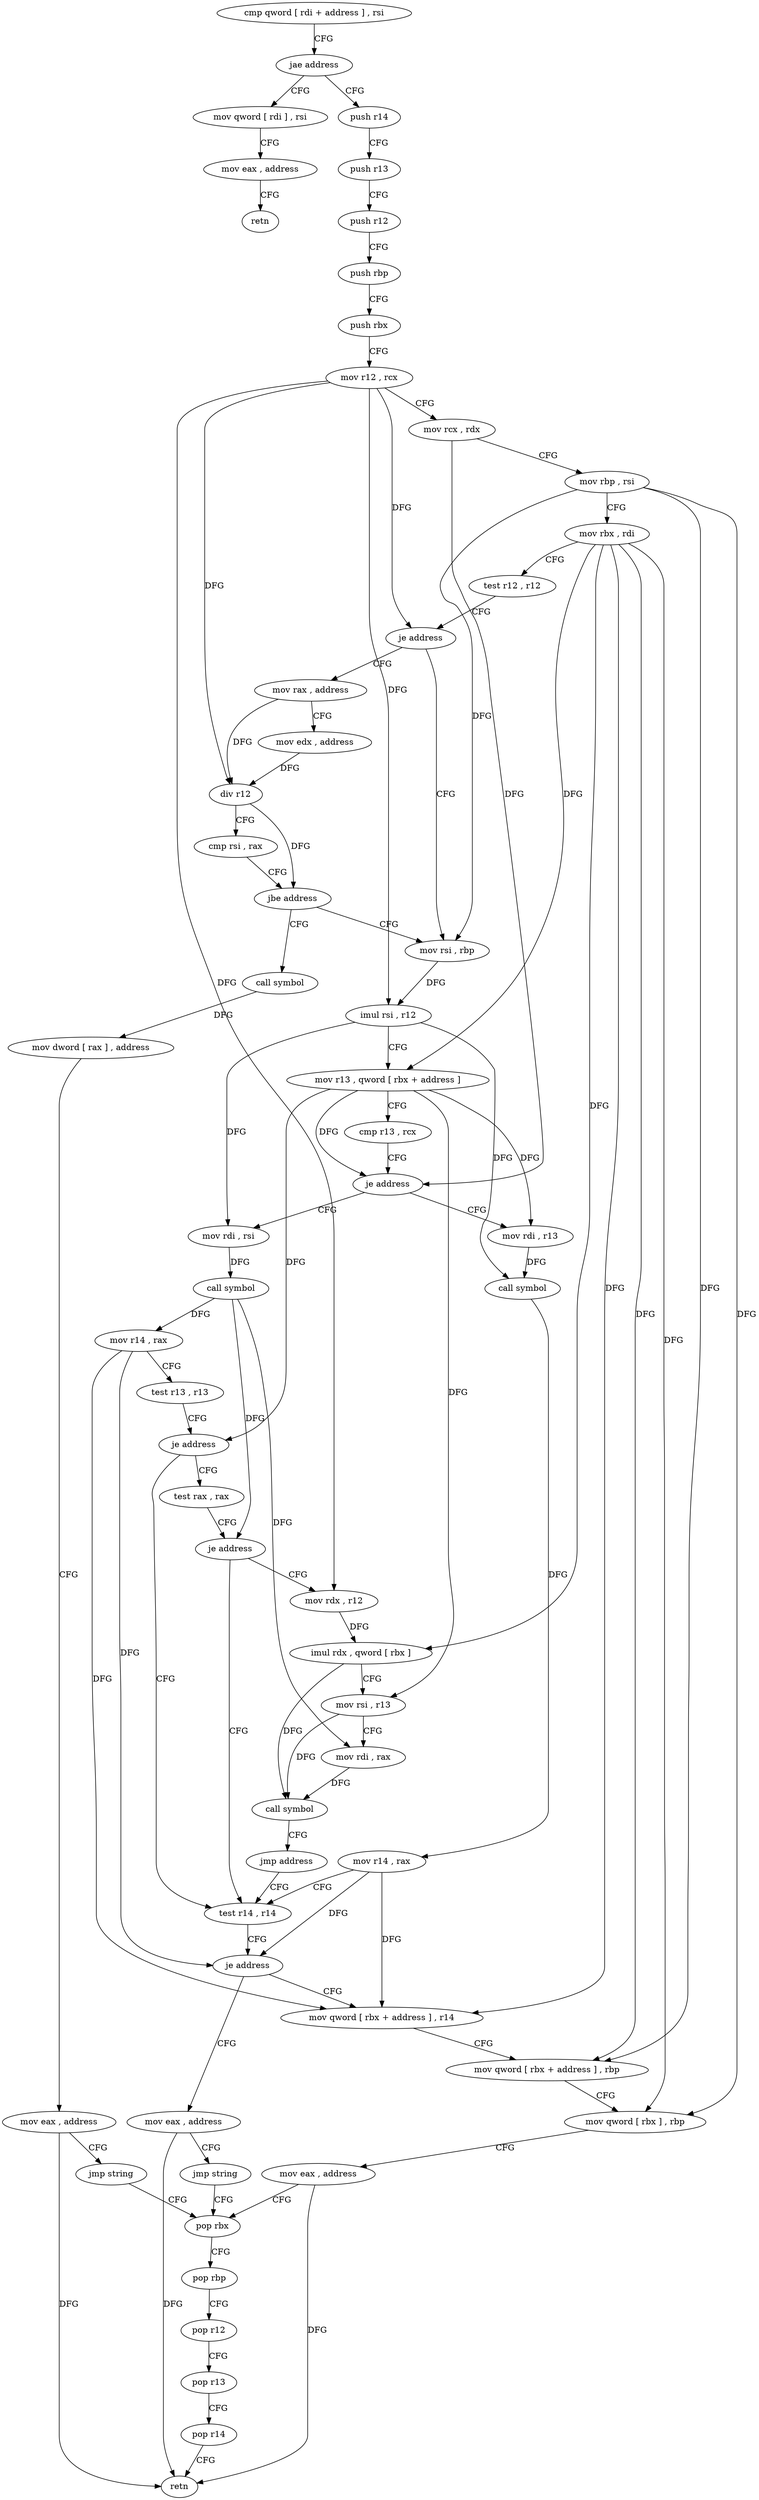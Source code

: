 digraph "func" {
"4398883" [label = "cmp qword [ rdi + address ] , rsi" ]
"4398887" [label = "jae address" ]
"4398952" [label = "mov qword [ rdi ] , rsi" ]
"4398889" [label = "push r14" ]
"4398955" [label = "mov eax , address" ]
"4398960" [label = "retn" ]
"4398891" [label = "push r13" ]
"4398893" [label = "push r12" ]
"4398895" [label = "push rbp" ]
"4398896" [label = "push rbx" ]
"4398897" [label = "mov r12 , rcx" ]
"4398900" [label = "mov rcx , rdx" ]
"4398903" [label = "mov rbp , rsi" ]
"4398906" [label = "mov rbx , rdi" ]
"4398909" [label = "test r12 , r12" ]
"4398912" [label = "je address" ]
"4398961" [label = "mov rsi , rbp" ]
"4398914" [label = "mov rax , address" ]
"4398964" [label = "imul rsi , r12" ]
"4398968" [label = "mov r13 , qword [ rbx + address ]" ]
"4398972" [label = "cmp r13 , rcx" ]
"4398975" [label = "je address" ]
"4399018" [label = "mov rdi , rsi" ]
"4398977" [label = "mov rdi , r13" ]
"4398921" [label = "mov edx , address" ]
"4398926" [label = "div r12" ]
"4398929" [label = "cmp rsi , rax" ]
"4398932" [label = "jbe address" ]
"4398934" [label = "call symbol" ]
"4399021" [label = "call symbol" ]
"4399026" [label = "mov r14 , rax" ]
"4399029" [label = "test r13 , r13" ]
"4399032" [label = "je address" ]
"4398988" [label = "test r14 , r14" ]
"4399034" [label = "test rax , rax" ]
"4398980" [label = "call symbol" ]
"4398985" [label = "mov r14 , rax" ]
"4398939" [label = "mov dword [ rax ] , address" ]
"4398945" [label = "mov eax , address" ]
"4398950" [label = "jmp string" ]
"4399009" [label = "pop rbx" ]
"4398991" [label = "je address" ]
"4399059" [label = "mov eax , address" ]
"4398993" [label = "mov qword [ rbx + address ] , r14" ]
"4399037" [label = "je address" ]
"4399039" [label = "mov rdx , r12" ]
"4399064" [label = "jmp string" ]
"4398997" [label = "mov qword [ rbx + address ] , rbp" ]
"4399001" [label = "mov qword [ rbx ] , rbp" ]
"4399004" [label = "mov eax , address" ]
"4399010" [label = "pop rbp" ]
"4399011" [label = "pop r12" ]
"4399013" [label = "pop r13" ]
"4399015" [label = "pop r14" ]
"4399017" [label = "retn" ]
"4399042" [label = "imul rdx , qword [ rbx ]" ]
"4399046" [label = "mov rsi , r13" ]
"4399049" [label = "mov rdi , rax" ]
"4399052" [label = "call symbol" ]
"4399057" [label = "jmp address" ]
"4398883" -> "4398887" [ label = "CFG" ]
"4398887" -> "4398952" [ label = "CFG" ]
"4398887" -> "4398889" [ label = "CFG" ]
"4398952" -> "4398955" [ label = "CFG" ]
"4398889" -> "4398891" [ label = "CFG" ]
"4398955" -> "4398960" [ label = "CFG" ]
"4398891" -> "4398893" [ label = "CFG" ]
"4398893" -> "4398895" [ label = "CFG" ]
"4398895" -> "4398896" [ label = "CFG" ]
"4398896" -> "4398897" [ label = "CFG" ]
"4398897" -> "4398900" [ label = "CFG" ]
"4398897" -> "4398912" [ label = "DFG" ]
"4398897" -> "4398964" [ label = "DFG" ]
"4398897" -> "4398926" [ label = "DFG" ]
"4398897" -> "4399039" [ label = "DFG" ]
"4398900" -> "4398903" [ label = "CFG" ]
"4398900" -> "4398975" [ label = "DFG" ]
"4398903" -> "4398906" [ label = "CFG" ]
"4398903" -> "4398961" [ label = "DFG" ]
"4398903" -> "4398997" [ label = "DFG" ]
"4398903" -> "4399001" [ label = "DFG" ]
"4398906" -> "4398909" [ label = "CFG" ]
"4398906" -> "4398968" [ label = "DFG" ]
"4398906" -> "4398993" [ label = "DFG" ]
"4398906" -> "4398997" [ label = "DFG" ]
"4398906" -> "4399001" [ label = "DFG" ]
"4398906" -> "4399042" [ label = "DFG" ]
"4398909" -> "4398912" [ label = "CFG" ]
"4398912" -> "4398961" [ label = "CFG" ]
"4398912" -> "4398914" [ label = "CFG" ]
"4398961" -> "4398964" [ label = "DFG" ]
"4398914" -> "4398921" [ label = "CFG" ]
"4398914" -> "4398926" [ label = "DFG" ]
"4398964" -> "4398968" [ label = "CFG" ]
"4398964" -> "4399018" [ label = "DFG" ]
"4398964" -> "4398980" [ label = "DFG" ]
"4398968" -> "4398972" [ label = "CFG" ]
"4398968" -> "4398975" [ label = "DFG" ]
"4398968" -> "4399032" [ label = "DFG" ]
"4398968" -> "4398977" [ label = "DFG" ]
"4398968" -> "4399046" [ label = "DFG" ]
"4398972" -> "4398975" [ label = "CFG" ]
"4398975" -> "4399018" [ label = "CFG" ]
"4398975" -> "4398977" [ label = "CFG" ]
"4399018" -> "4399021" [ label = "DFG" ]
"4398977" -> "4398980" [ label = "DFG" ]
"4398921" -> "4398926" [ label = "DFG" ]
"4398926" -> "4398929" [ label = "CFG" ]
"4398926" -> "4398932" [ label = "DFG" ]
"4398929" -> "4398932" [ label = "CFG" ]
"4398932" -> "4398961" [ label = "CFG" ]
"4398932" -> "4398934" [ label = "CFG" ]
"4398934" -> "4398939" [ label = "DFG" ]
"4399021" -> "4399026" [ label = "DFG" ]
"4399021" -> "4399037" [ label = "DFG" ]
"4399021" -> "4399049" [ label = "DFG" ]
"4399026" -> "4399029" [ label = "CFG" ]
"4399026" -> "4398991" [ label = "DFG" ]
"4399026" -> "4398993" [ label = "DFG" ]
"4399029" -> "4399032" [ label = "CFG" ]
"4399032" -> "4398988" [ label = "CFG" ]
"4399032" -> "4399034" [ label = "CFG" ]
"4398988" -> "4398991" [ label = "CFG" ]
"4399034" -> "4399037" [ label = "CFG" ]
"4398980" -> "4398985" [ label = "DFG" ]
"4398985" -> "4398988" [ label = "CFG" ]
"4398985" -> "4398991" [ label = "DFG" ]
"4398985" -> "4398993" [ label = "DFG" ]
"4398939" -> "4398945" [ label = "CFG" ]
"4398945" -> "4398950" [ label = "CFG" ]
"4398945" -> "4399017" [ label = "DFG" ]
"4398950" -> "4399009" [ label = "CFG" ]
"4399009" -> "4399010" [ label = "CFG" ]
"4398991" -> "4399059" [ label = "CFG" ]
"4398991" -> "4398993" [ label = "CFG" ]
"4399059" -> "4399064" [ label = "CFG" ]
"4399059" -> "4399017" [ label = "DFG" ]
"4398993" -> "4398997" [ label = "CFG" ]
"4399037" -> "4398988" [ label = "CFG" ]
"4399037" -> "4399039" [ label = "CFG" ]
"4399039" -> "4399042" [ label = "DFG" ]
"4399064" -> "4399009" [ label = "CFG" ]
"4398997" -> "4399001" [ label = "CFG" ]
"4399001" -> "4399004" [ label = "CFG" ]
"4399004" -> "4399009" [ label = "CFG" ]
"4399004" -> "4399017" [ label = "DFG" ]
"4399010" -> "4399011" [ label = "CFG" ]
"4399011" -> "4399013" [ label = "CFG" ]
"4399013" -> "4399015" [ label = "CFG" ]
"4399015" -> "4399017" [ label = "CFG" ]
"4399042" -> "4399046" [ label = "CFG" ]
"4399042" -> "4399052" [ label = "DFG" ]
"4399046" -> "4399049" [ label = "CFG" ]
"4399046" -> "4399052" [ label = "DFG" ]
"4399049" -> "4399052" [ label = "DFG" ]
"4399052" -> "4399057" [ label = "CFG" ]
"4399057" -> "4398988" [ label = "CFG" ]
}
